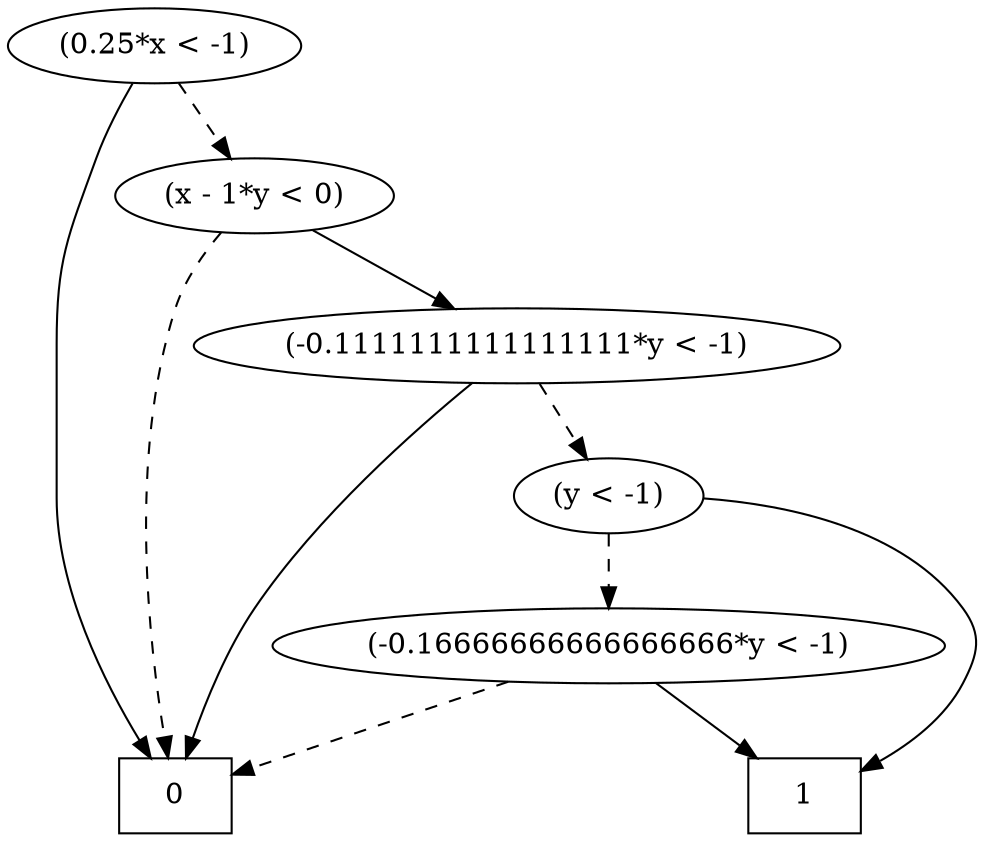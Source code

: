 digraph G {
	rankdir = TB;
	229 [label="(0.25*x < -1)", shape=""]
	229 -> 1
	229 -> 228 [style=dashed]
	{rank = same; 229;}
	1 [label="0", shape="box"]
	215 [label="1", shape="box"]
	{rank = same; 1; 215;}
	228 [label="(x - 1*y < 0)", shape=""]
	228 -> 227
	228 -> 1 [style=dashed]
	{rank = same; 228;}
	227 [label="(-0.1111111111111111*y < -1)", shape=""]
	227 -> 1
	227 -> 226 [style=dashed]
	{rank = same; 227;}
	226 [label="(y < -1)", shape=""]
	226 -> 215
	226 -> 225 [style=dashed]
	{rank = same; 226;}
	225 [label="(-0.16666666666666666*y < -1)", shape=""]
	225 -> 215
	225 -> 1 [style=dashed]
	{rank = same; 225;}
}
